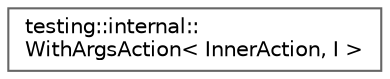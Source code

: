 digraph "Graphical Class Hierarchy"
{
 // LATEX_PDF_SIZE
  bgcolor="transparent";
  edge [fontname=Helvetica,fontsize=10,labelfontname=Helvetica,labelfontsize=10];
  node [fontname=Helvetica,fontsize=10,shape=box,height=0.2,width=0.4];
  rankdir="LR";
  Node0 [id="Node000000",label="testing::internal::\lWithArgsAction\< InnerAction, I \>",height=0.2,width=0.4,color="grey40", fillcolor="white", style="filled",URL="$structtesting_1_1internal_1_1_with_args_action.html",tooltip=" "];
}
